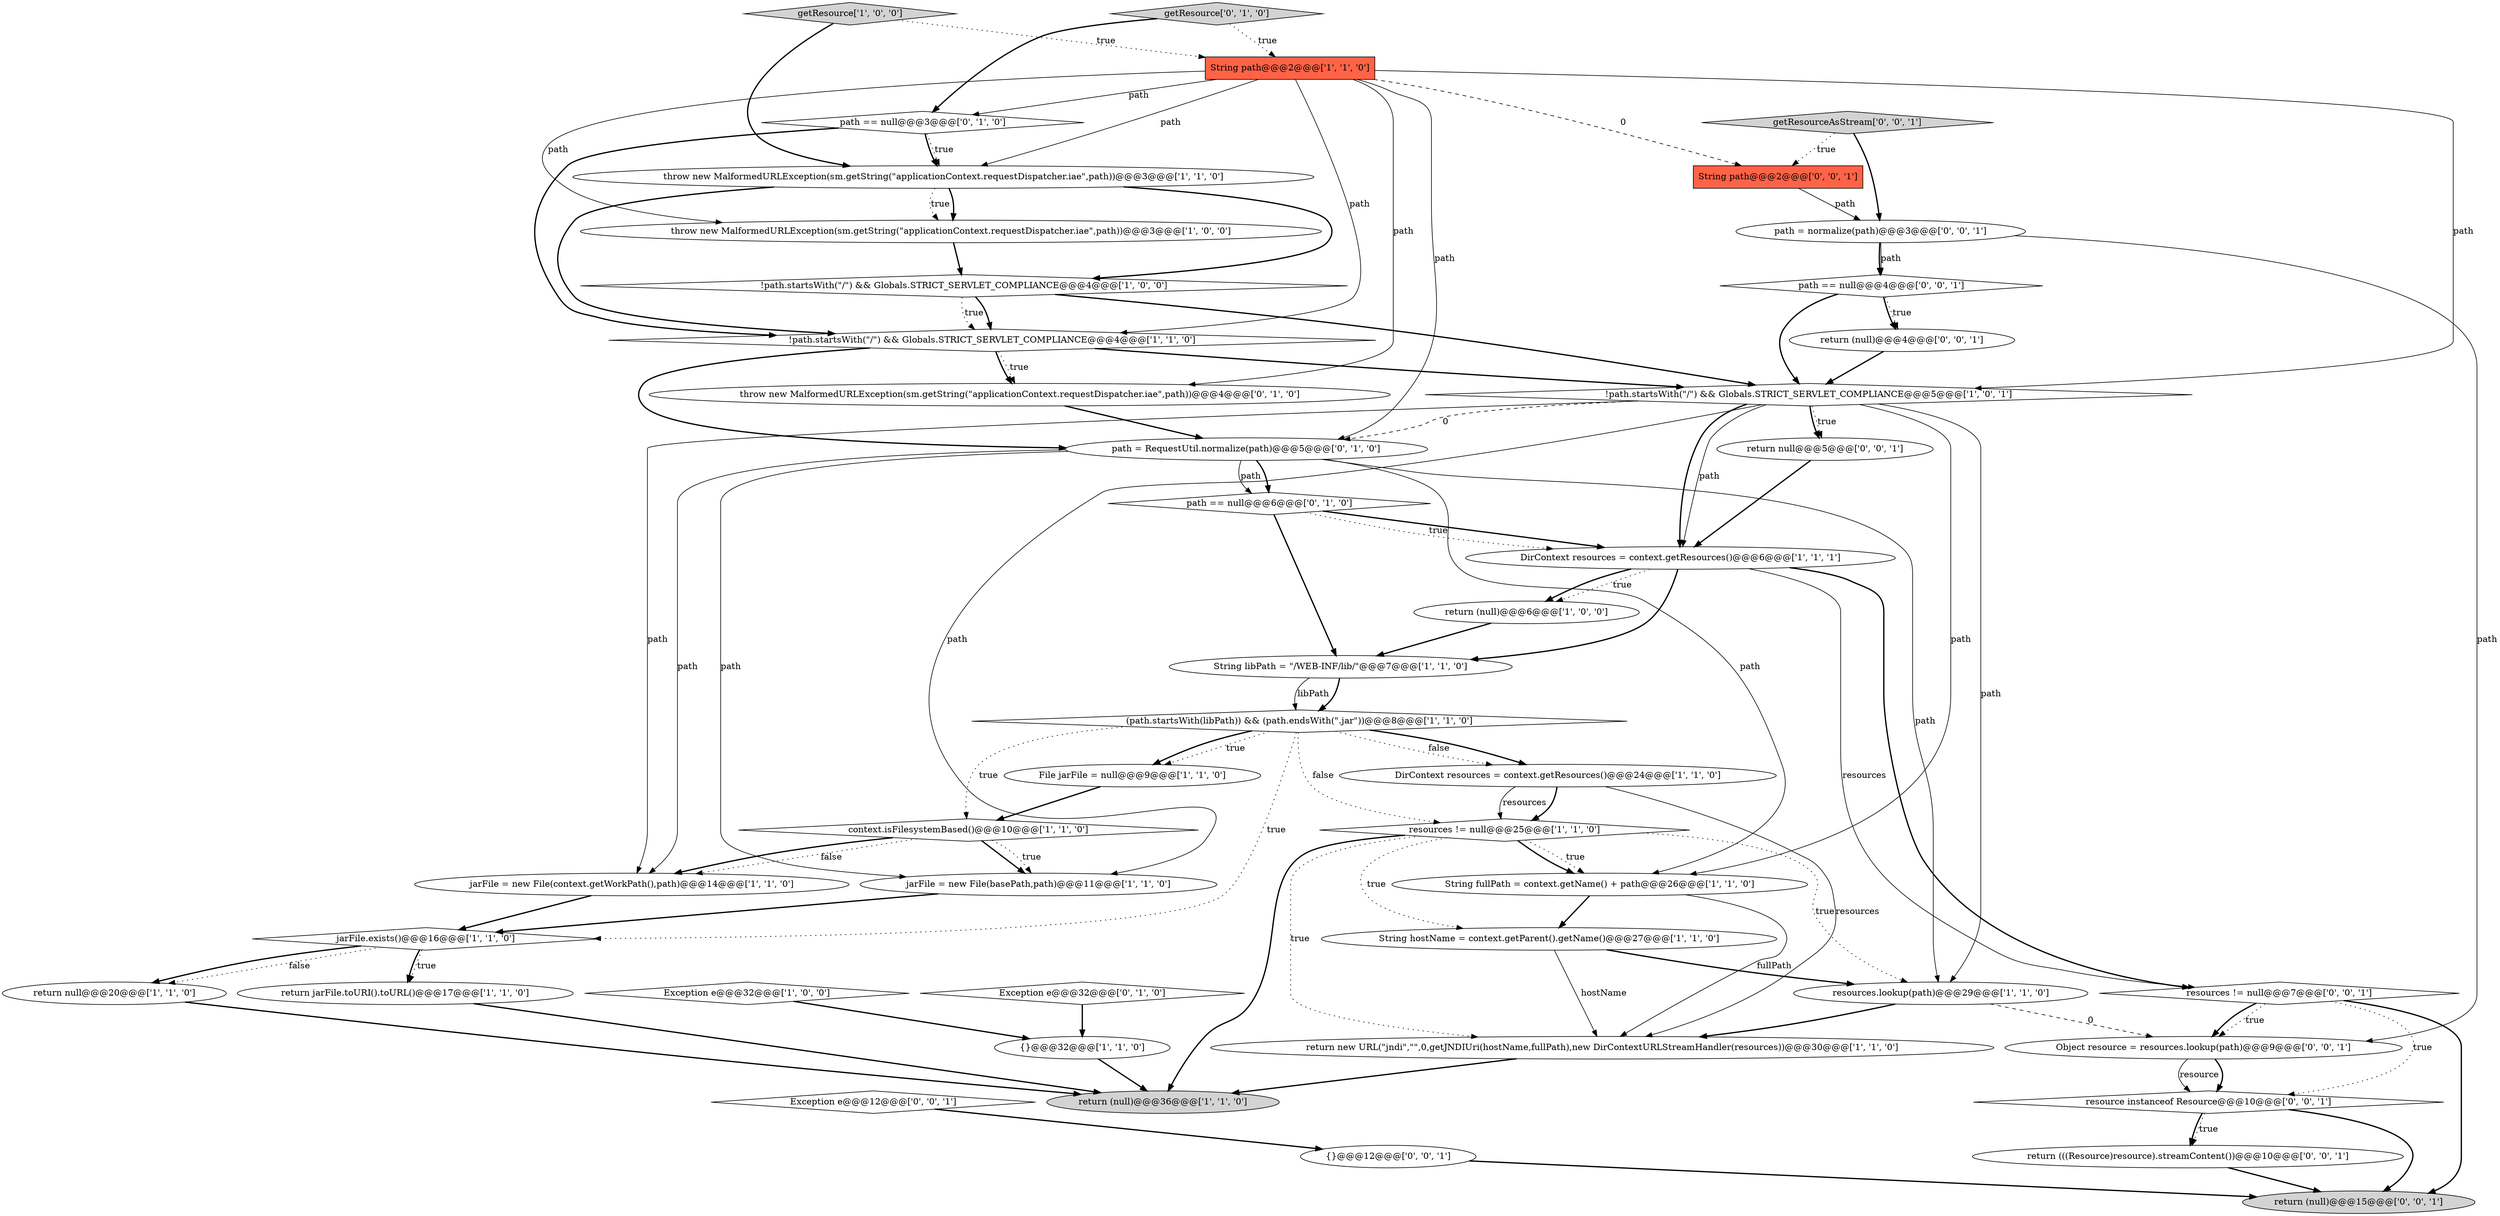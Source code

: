 digraph {
9 [style = filled, label = "resources != null@@@25@@@['1', '1', '0']", fillcolor = white, shape = diamond image = "AAA0AAABBB1BBB"];
27 [style = filled, label = "Exception e@@@32@@@['0', '1', '0']", fillcolor = white, shape = diamond image = "AAA0AAABBB2BBB"];
34 [style = filled, label = "String path@@@2@@@['0', '0', '1']", fillcolor = tomato, shape = box image = "AAA0AAABBB3BBB"];
40 [style = filled, label = "return (null)@@@15@@@['0', '0', '1']", fillcolor = lightgray, shape = ellipse image = "AAA0AAABBB3BBB"];
18 [style = filled, label = "!path.startsWith(\"/\") && Globals.STRICT_SERVLET_COMPLIANCE@@@5@@@['1', '0', '1']", fillcolor = white, shape = diamond image = "AAA0AAABBB1BBB"];
21 [style = filled, label = "String hostName = context.getParent().getName()@@@27@@@['1', '1', '0']", fillcolor = white, shape = ellipse image = "AAA0AAABBB1BBB"];
45 [style = filled, label = "path = normalize(path)@@@3@@@['0', '0', '1']", fillcolor = white, shape = ellipse image = "AAA0AAABBB3BBB"];
43 [style = filled, label = "return (null)@@@4@@@['0', '0', '1']", fillcolor = white, shape = ellipse image = "AAA0AAABBB3BBB"];
13 [style = filled, label = "throw new MalformedURLException(sm.getString(\"applicationContext.requestDispatcher.iae\",path))@@@3@@@['1', '1', '0']", fillcolor = white, shape = ellipse image = "AAA0AAABBB1BBB"];
39 [style = filled, label = "path == null@@@4@@@['0', '0', '1']", fillcolor = white, shape = diamond image = "AAA0AAABBB3BBB"];
41 [style = filled, label = "{}@@@12@@@['0', '0', '1']", fillcolor = white, shape = ellipse image = "AAA0AAABBB3BBB"];
4 [style = filled, label = "resources.lookup(path)@@@29@@@['1', '1', '0']", fillcolor = white, shape = ellipse image = "AAA0AAABBB1BBB"];
36 [style = filled, label = "return (((Resource)resource).streamContent())@@@10@@@['0', '0', '1']", fillcolor = white, shape = ellipse image = "AAA0AAABBB3BBB"];
10 [style = filled, label = "Exception e@@@32@@@['1', '0', '0']", fillcolor = white, shape = diamond image = "AAA0AAABBB1BBB"];
23 [style = filled, label = "!path.startsWith(\"/\") && Globals.STRICT_SERVLET_COMPLIANCE@@@4@@@['1', '1', '0']", fillcolor = white, shape = diamond image = "AAA0AAABBB1BBB"];
2 [style = filled, label = "getResource['1', '0', '0']", fillcolor = lightgray, shape = diamond image = "AAA0AAABBB1BBB"];
16 [style = filled, label = "return (null)@@@6@@@['1', '0', '0']", fillcolor = white, shape = ellipse image = "AAA0AAABBB1BBB"];
11 [style = filled, label = "jarFile = new File(context.getWorkPath(),path)@@@14@@@['1', '1', '0']", fillcolor = white, shape = ellipse image = "AAA0AAABBB1BBB"];
17 [style = filled, label = "context.isFilesystemBased()@@@10@@@['1', '1', '0']", fillcolor = white, shape = diamond image = "AAA0AAABBB1BBB"];
3 [style = filled, label = "File jarFile = null@@@9@@@['1', '1', '0']", fillcolor = white, shape = ellipse image = "AAA0AAABBB1BBB"];
5 [style = filled, label = "String fullPath = context.getName() + path@@@26@@@['1', '1', '0']", fillcolor = white, shape = ellipse image = "AAA0AAABBB1BBB"];
6 [style = filled, label = "throw new MalformedURLException(sm.getString(\"applicationContext.requestDispatcher.iae\",path))@@@3@@@['1', '0', '0']", fillcolor = white, shape = ellipse image = "AAA0AAABBB1BBB"];
33 [style = filled, label = "getResourceAsStream['0', '0', '1']", fillcolor = lightgray, shape = diamond image = "AAA0AAABBB3BBB"];
44 [style = filled, label = "resources != null@@@7@@@['0', '0', '1']", fillcolor = white, shape = diamond image = "AAA0AAABBB3BBB"];
15 [style = filled, label = "!path.startsWith(\"/\") && Globals.STRICT_SERVLET_COMPLIANCE@@@4@@@['1', '0', '0']", fillcolor = white, shape = diamond image = "AAA0AAABBB1BBB"];
1 [style = filled, label = "(path.startsWith(libPath)) && (path.endsWith(\".jar\"))@@@8@@@['1', '1', '0']", fillcolor = white, shape = diamond image = "AAA0AAABBB1BBB"];
24 [style = filled, label = "return (null)@@@36@@@['1', '1', '0']", fillcolor = lightgray, shape = ellipse image = "AAA0AAABBB1BBB"];
20 [style = filled, label = "String path@@@2@@@['1', '1', '0']", fillcolor = tomato, shape = box image = "AAA0AAABBB1BBB"];
8 [style = filled, label = "String libPath = \"/WEB-INF/lib/\"@@@7@@@['1', '1', '0']", fillcolor = white, shape = ellipse image = "AAA0AAABBB1BBB"];
14 [style = filled, label = "DirContext resources = context.getResources()@@@24@@@['1', '1', '0']", fillcolor = white, shape = ellipse image = "AAA0AAABBB1BBB"];
25 [style = filled, label = "DirContext resources = context.getResources()@@@6@@@['1', '1', '1']", fillcolor = white, shape = ellipse image = "AAA0AAABBB1BBB"];
26 [style = filled, label = "return jarFile.toURI().toURL()@@@17@@@['1', '1', '0']", fillcolor = white, shape = ellipse image = "AAA0AAABBB1BBB"];
32 [style = filled, label = "getResource['0', '1', '0']", fillcolor = lightgray, shape = diamond image = "AAA0AAABBB2BBB"];
22 [style = filled, label = "return new URL(\"jndi\",\"\",0,getJNDIUri(hostName,fullPath),new DirContextURLStreamHandler(resources))@@@30@@@['1', '1', '0']", fillcolor = white, shape = ellipse image = "AAA0AAABBB1BBB"];
31 [style = filled, label = "path == null@@@3@@@['0', '1', '0']", fillcolor = white, shape = diamond image = "AAA0AAABBB2BBB"];
37 [style = filled, label = "Exception e@@@12@@@['0', '0', '1']", fillcolor = white, shape = diamond image = "AAA0AAABBB3BBB"];
42 [style = filled, label = "resource instanceof Resource@@@10@@@['0', '0', '1']", fillcolor = white, shape = diamond image = "AAA0AAABBB3BBB"];
28 [style = filled, label = "path = RequestUtil.normalize(path)@@@5@@@['0', '1', '0']", fillcolor = white, shape = ellipse image = "AAA1AAABBB2BBB"];
29 [style = filled, label = "path == null@@@6@@@['0', '1', '0']", fillcolor = white, shape = diamond image = "AAA0AAABBB2BBB"];
30 [style = filled, label = "throw new MalformedURLException(sm.getString(\"applicationContext.requestDispatcher.iae\",path))@@@4@@@['0', '1', '0']", fillcolor = white, shape = ellipse image = "AAA0AAABBB2BBB"];
19 [style = filled, label = "jarFile = new File(basePath,path)@@@11@@@['1', '1', '0']", fillcolor = white, shape = ellipse image = "AAA0AAABBB1BBB"];
38 [style = filled, label = "Object resource = resources.lookup(path)@@@9@@@['0', '0', '1']", fillcolor = white, shape = ellipse image = "AAA0AAABBB3BBB"];
12 [style = filled, label = "{}@@@32@@@['1', '1', '0']", fillcolor = white, shape = ellipse image = "AAA0AAABBB1BBB"];
35 [style = filled, label = "return null@@@5@@@['0', '0', '1']", fillcolor = white, shape = ellipse image = "AAA0AAABBB3BBB"];
7 [style = filled, label = "return null@@@20@@@['1', '1', '0']", fillcolor = white, shape = ellipse image = "AAA0AAABBB1BBB"];
0 [style = filled, label = "jarFile.exists()@@@16@@@['1', '1', '0']", fillcolor = white, shape = diamond image = "AAA0AAABBB1BBB"];
23->30 [style = bold, label=""];
34->45 [style = solid, label="path"];
7->24 [style = bold, label=""];
20->23 [style = solid, label="path"];
29->8 [style = bold, label=""];
9->5 [style = dotted, label="true"];
1->0 [style = dotted, label="true"];
22->24 [style = bold, label=""];
25->16 [style = dotted, label="true"];
45->39 [style = solid, label="path"];
18->5 [style = solid, label="path"];
13->6 [style = bold, label=""];
18->25 [style = solid, label="path"];
19->0 [style = bold, label=""];
4->22 [style = bold, label=""];
20->28 [style = solid, label="path"];
12->24 [style = bold, label=""];
39->18 [style = bold, label=""];
20->31 [style = solid, label="path"];
0->7 [style = dotted, label="false"];
3->17 [style = bold, label=""];
25->16 [style = bold, label=""];
32->20 [style = dotted, label="true"];
38->42 [style = bold, label=""];
39->43 [style = dotted, label="true"];
1->14 [style = dotted, label="false"];
14->22 [style = solid, label="resources"];
21->4 [style = bold, label=""];
15->23 [style = dotted, label="true"];
31->23 [style = bold, label=""];
28->29 [style = bold, label=""];
18->19 [style = solid, label="path"];
26->24 [style = bold, label=""];
41->40 [style = bold, label=""];
44->42 [style = dotted, label="true"];
38->42 [style = solid, label="resource"];
6->15 [style = bold, label=""];
0->7 [style = bold, label=""];
15->23 [style = bold, label=""];
16->8 [style = bold, label=""];
1->9 [style = dotted, label="false"];
18->28 [style = dashed, label="0"];
0->26 [style = dotted, label="true"];
1->14 [style = bold, label=""];
4->38 [style = dashed, label="0"];
45->38 [style = solid, label="path"];
17->11 [style = dotted, label="false"];
18->4 [style = solid, label="path"];
9->24 [style = bold, label=""];
42->40 [style = bold, label=""];
0->26 [style = bold, label=""];
17->11 [style = bold, label=""];
23->18 [style = bold, label=""];
30->28 [style = bold, label=""];
35->25 [style = bold, label=""];
43->18 [style = bold, label=""];
25->44 [style = bold, label=""];
36->40 [style = bold, label=""];
33->45 [style = bold, label=""];
28->11 [style = solid, label="path"];
13->6 [style = dotted, label="true"];
44->40 [style = bold, label=""];
37->41 [style = bold, label=""];
13->15 [style = bold, label=""];
20->34 [style = dashed, label="0"];
5->22 [style = solid, label="fullPath"];
25->44 [style = solid, label="resources"];
15->18 [style = bold, label=""];
2->13 [style = bold, label=""];
13->23 [style = bold, label=""];
17->19 [style = bold, label=""];
11->0 [style = bold, label=""];
39->43 [style = bold, label=""];
18->35 [style = dotted, label="true"];
14->9 [style = bold, label=""];
28->5 [style = solid, label="path"];
29->25 [style = bold, label=""];
9->21 [style = dotted, label="true"];
8->1 [style = bold, label=""];
1->3 [style = dotted, label="true"];
31->13 [style = dotted, label="true"];
5->21 [style = bold, label=""];
42->36 [style = dotted, label="true"];
9->4 [style = dotted, label="true"];
33->34 [style = dotted, label="true"];
42->36 [style = bold, label=""];
31->13 [style = bold, label=""];
20->30 [style = solid, label="path"];
9->5 [style = bold, label=""];
18->35 [style = bold, label=""];
8->1 [style = solid, label="libPath"];
23->30 [style = dotted, label="true"];
44->38 [style = dotted, label="true"];
17->19 [style = dotted, label="true"];
9->22 [style = dotted, label="true"];
20->18 [style = solid, label="path"];
20->13 [style = solid, label="path"];
27->12 [style = bold, label=""];
21->22 [style = solid, label="hostName"];
28->19 [style = solid, label="path"];
2->20 [style = dotted, label="true"];
18->25 [style = bold, label=""];
1->17 [style = dotted, label="true"];
14->9 [style = solid, label="resources"];
28->29 [style = solid, label="path"];
10->12 [style = bold, label=""];
18->11 [style = solid, label="path"];
44->38 [style = bold, label=""];
20->6 [style = solid, label="path"];
28->4 [style = solid, label="path"];
1->3 [style = bold, label=""];
32->31 [style = bold, label=""];
25->8 [style = bold, label=""];
23->28 [style = bold, label=""];
29->25 [style = dotted, label="true"];
45->39 [style = bold, label=""];
}
